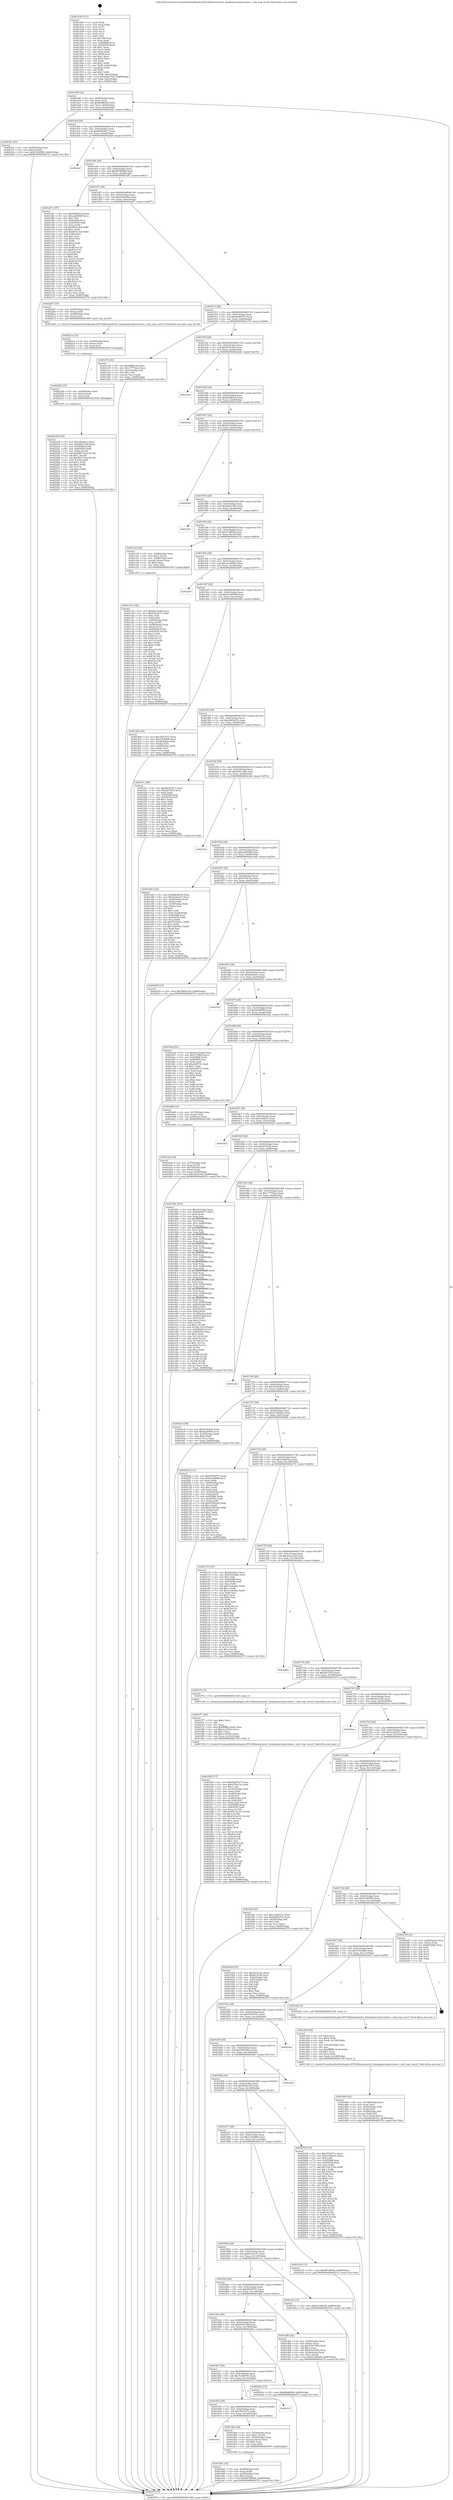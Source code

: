 digraph "0x401430" {
  label = "0x401430 (/mnt/c/Users/mathe/Desktop/tcc/POCII/binaries/extr_h2odepsmrubysrcstate.c_mrb_irep_incref_Final-ollvm.out::main(0))"
  labelloc = "t"
  node[shape=record]

  Entry [label="",width=0.3,height=0.3,shape=circle,fillcolor=black,style=filled]
  "0x40149f" [label="{
     0x40149f [32]\l
     | [instrs]\l
     &nbsp;&nbsp;0x40149f \<+6\>: mov -0x88(%rbp),%eax\l
     &nbsp;&nbsp;0x4014a5 \<+2\>: mov %eax,%ecx\l
     &nbsp;&nbsp;0x4014a7 \<+6\>: sub $0x80d8b5f6,%ecx\l
     &nbsp;&nbsp;0x4014ad \<+6\>: mov %eax,-0x9c(%rbp)\l
     &nbsp;&nbsp;0x4014b3 \<+6\>: mov %ecx,-0xa0(%rbp)\l
     &nbsp;&nbsp;0x4014b9 \<+6\>: je 00000000004023bc \<main+0xf8c\>\l
  }"]
  "0x4023bc" [label="{
     0x4023bc [25]\l
     | [instrs]\l
     &nbsp;&nbsp;0x4023bc \<+4\>: mov -0x80(%rbp),%rax\l
     &nbsp;&nbsp;0x4023c0 \<+6\>: movl $0x0,(%rax)\l
     &nbsp;&nbsp;0x4023c6 \<+10\>: movl $0x51d40f09,-0x88(%rbp)\l
     &nbsp;&nbsp;0x4023d0 \<+5\>: jmp 000000000040257b \<main+0x114b\>\l
  }"]
  "0x4014bf" [label="{
     0x4014bf [28]\l
     | [instrs]\l
     &nbsp;&nbsp;0x4014bf \<+5\>: jmp 00000000004014c4 \<main+0x94\>\l
     &nbsp;&nbsp;0x4014c4 \<+6\>: mov -0x9c(%rbp),%eax\l
     &nbsp;&nbsp;0x4014ca \<+5\>: sub $0x84d53b17,%eax\l
     &nbsp;&nbsp;0x4014cf \<+6\>: mov %eax,-0xa4(%rbp)\l
     &nbsp;&nbsp;0x4014d5 \<+6\>: je 00000000004024af \<main+0x107f\>\l
  }"]
  Exit [label="",width=0.3,height=0.3,shape=circle,fillcolor=black,style=filled,peripheries=2]
  "0x4024af" [label="{
     0x4024af\l
  }", style=dashed]
  "0x4014db" [label="{
     0x4014db [28]\l
     | [instrs]\l
     &nbsp;&nbsp;0x4014db \<+5\>: jmp 00000000004014e0 \<main+0xb0\>\l
     &nbsp;&nbsp;0x4014e0 \<+6\>: mov -0x9c(%rbp),%eax\l
     &nbsp;&nbsp;0x4014e6 \<+5\>: sub $0x887d8648,%eax\l
     &nbsp;&nbsp;0x4014eb \<+6\>: mov %eax,-0xa8(%rbp)\l
     &nbsp;&nbsp;0x4014f1 \<+6\>: je 0000000000401df1 \<main+0x9c1\>\l
  }"]
  "0x402238" [label="{
     0x402238 [100]\l
     | [instrs]\l
     &nbsp;&nbsp;0x402238 \<+5\>: mov $0xefb3dece,%ecx\l
     &nbsp;&nbsp;0x40223d \<+5\>: mov $0x694e72bf,%edx\l
     &nbsp;&nbsp;0x402242 \<+8\>: mov 0x405068,%r8d\l
     &nbsp;&nbsp;0x40224a \<+8\>: mov 0x405054,%r9d\l
     &nbsp;&nbsp;0x402252 \<+3\>: mov %r8d,%r10d\l
     &nbsp;&nbsp;0x402255 \<+7\>: add $0xf08174e0,%r10d\l
     &nbsp;&nbsp;0x40225c \<+4\>: sub $0x1,%r10d\l
     &nbsp;&nbsp;0x402260 \<+7\>: sub $0xf08174e0,%r10d\l
     &nbsp;&nbsp;0x402267 \<+4\>: imul %r10d,%r8d\l
     &nbsp;&nbsp;0x40226b \<+4\>: and $0x1,%r8d\l
     &nbsp;&nbsp;0x40226f \<+4\>: cmp $0x0,%r8d\l
     &nbsp;&nbsp;0x402273 \<+4\>: sete %r11b\l
     &nbsp;&nbsp;0x402277 \<+4\>: cmp $0xa,%r9d\l
     &nbsp;&nbsp;0x40227b \<+3\>: setl %bl\l
     &nbsp;&nbsp;0x40227e \<+3\>: mov %r11b,%r14b\l
     &nbsp;&nbsp;0x402281 \<+3\>: and %bl,%r14b\l
     &nbsp;&nbsp;0x402284 \<+3\>: xor %bl,%r11b\l
     &nbsp;&nbsp;0x402287 \<+3\>: or %r11b,%r14b\l
     &nbsp;&nbsp;0x40228a \<+4\>: test $0x1,%r14b\l
     &nbsp;&nbsp;0x40228e \<+3\>: cmovne %edx,%ecx\l
     &nbsp;&nbsp;0x402291 \<+6\>: mov %ecx,-0x88(%rbp)\l
     &nbsp;&nbsp;0x402297 \<+5\>: jmp 000000000040257b \<main+0x114b\>\l
  }"]
  "0x401df1" [label="{
     0x401df1 [147]\l
     | [instrs]\l
     &nbsp;&nbsp;0x401df1 \<+5\>: mov $0xbbb9b5c8,%eax\l
     &nbsp;&nbsp;0x401df6 \<+5\>: mov $0xea2850df,%ecx\l
     &nbsp;&nbsp;0x401dfb \<+2\>: mov $0x1,%dl\l
     &nbsp;&nbsp;0x401dfd \<+7\>: mov 0x405068,%esi\l
     &nbsp;&nbsp;0x401e04 \<+7\>: mov 0x405054,%edi\l
     &nbsp;&nbsp;0x401e0b \<+3\>: mov %esi,%r8d\l
     &nbsp;&nbsp;0x401e0e \<+7\>: sub $0x4f53c3ed,%r8d\l
     &nbsp;&nbsp;0x401e15 \<+4\>: sub $0x1,%r8d\l
     &nbsp;&nbsp;0x401e19 \<+7\>: add $0x4f53c3ed,%r8d\l
     &nbsp;&nbsp;0x401e20 \<+4\>: imul %r8d,%esi\l
     &nbsp;&nbsp;0x401e24 \<+3\>: and $0x1,%esi\l
     &nbsp;&nbsp;0x401e27 \<+3\>: cmp $0x0,%esi\l
     &nbsp;&nbsp;0x401e2a \<+4\>: sete %r9b\l
     &nbsp;&nbsp;0x401e2e \<+3\>: cmp $0xa,%edi\l
     &nbsp;&nbsp;0x401e31 \<+4\>: setl %r10b\l
     &nbsp;&nbsp;0x401e35 \<+3\>: mov %r9b,%r11b\l
     &nbsp;&nbsp;0x401e38 \<+4\>: xor $0xff,%r11b\l
     &nbsp;&nbsp;0x401e3c \<+3\>: mov %r10b,%bl\l
     &nbsp;&nbsp;0x401e3f \<+3\>: xor $0xff,%bl\l
     &nbsp;&nbsp;0x401e42 \<+3\>: xor $0x1,%dl\l
     &nbsp;&nbsp;0x401e45 \<+3\>: mov %r11b,%r14b\l
     &nbsp;&nbsp;0x401e48 \<+4\>: and $0xff,%r14b\l
     &nbsp;&nbsp;0x401e4c \<+3\>: and %dl,%r9b\l
     &nbsp;&nbsp;0x401e4f \<+3\>: mov %bl,%r15b\l
     &nbsp;&nbsp;0x401e52 \<+4\>: and $0xff,%r15b\l
     &nbsp;&nbsp;0x401e56 \<+3\>: and %dl,%r10b\l
     &nbsp;&nbsp;0x401e59 \<+3\>: or %r9b,%r14b\l
     &nbsp;&nbsp;0x401e5c \<+3\>: or %r10b,%r15b\l
     &nbsp;&nbsp;0x401e5f \<+3\>: xor %r15b,%r14b\l
     &nbsp;&nbsp;0x401e62 \<+3\>: or %bl,%r11b\l
     &nbsp;&nbsp;0x401e65 \<+4\>: xor $0xff,%r11b\l
     &nbsp;&nbsp;0x401e69 \<+3\>: or $0x1,%dl\l
     &nbsp;&nbsp;0x401e6c \<+3\>: and %dl,%r11b\l
     &nbsp;&nbsp;0x401e6f \<+3\>: or %r11b,%r14b\l
     &nbsp;&nbsp;0x401e72 \<+4\>: test $0x1,%r14b\l
     &nbsp;&nbsp;0x401e76 \<+3\>: cmovne %ecx,%eax\l
     &nbsp;&nbsp;0x401e79 \<+6\>: mov %eax,-0x88(%rbp)\l
     &nbsp;&nbsp;0x401e7f \<+5\>: jmp 000000000040257b \<main+0x114b\>\l
  }"]
  "0x4014f7" [label="{
     0x4014f7 [28]\l
     | [instrs]\l
     &nbsp;&nbsp;0x4014f7 \<+5\>: jmp 00000000004014fc \<main+0xcc\>\l
     &nbsp;&nbsp;0x4014fc \<+6\>: mov -0x9c(%rbp),%eax\l
     &nbsp;&nbsp;0x401502 \<+5\>: sub $0x93a5a4be,%eax\l
     &nbsp;&nbsp;0x401507 \<+6\>: mov %eax,-0xac(%rbp)\l
     &nbsp;&nbsp;0x40150d \<+6\>: je 0000000000402207 \<main+0xdd7\>\l
  }"]
  "0x402229" [label="{
     0x402229 [15]\l
     | [instrs]\l
     &nbsp;&nbsp;0x402229 \<+4\>: mov -0x48(%rbp),%rax\l
     &nbsp;&nbsp;0x40222d \<+3\>: mov (%rax),%rax\l
     &nbsp;&nbsp;0x402230 \<+3\>: mov %rax,%rdi\l
     &nbsp;&nbsp;0x402233 \<+5\>: call 0000000000401030 \<free@plt\>\l
     | [calls]\l
     &nbsp;&nbsp;0x401030 \{1\} (unknown)\l
  }"]
  "0x402207" [label="{
     0x402207 [19]\l
     | [instrs]\l
     &nbsp;&nbsp;0x402207 \<+4\>: mov -0x60(%rbp),%rax\l
     &nbsp;&nbsp;0x40220b \<+3\>: mov (%rax),%rdi\l
     &nbsp;&nbsp;0x40220e \<+4\>: mov -0x48(%rbp),%rax\l
     &nbsp;&nbsp;0x402212 \<+3\>: mov (%rax),%rsi\l
     &nbsp;&nbsp;0x402215 \<+5\>: call 0000000000401400 \<mrb_irep_incref\>\l
     | [calls]\l
     &nbsp;&nbsp;0x401400 \{1\} (/mnt/c/Users/mathe/Desktop/tcc/POCII/binaries/extr_h2odepsmrubysrcstate.c_mrb_irep_incref_Final-ollvm.out::mrb_irep_incref)\l
  }"]
  "0x401513" [label="{
     0x401513 [28]\l
     | [instrs]\l
     &nbsp;&nbsp;0x401513 \<+5\>: jmp 0000000000401518 \<main+0xe8\>\l
     &nbsp;&nbsp;0x401518 \<+6\>: mov -0x9c(%rbp),%eax\l
     &nbsp;&nbsp;0x40151e \<+5\>: sub $0x9ab64575,%eax\l
     &nbsp;&nbsp;0x401523 \<+6\>: mov %eax,-0xb0(%rbp)\l
     &nbsp;&nbsp;0x401529 \<+6\>: je 0000000000401a70 \<main+0x640\>\l
  }"]
  "0x40221a" [label="{
     0x40221a [15]\l
     | [instrs]\l
     &nbsp;&nbsp;0x40221a \<+4\>: mov -0x60(%rbp),%rax\l
     &nbsp;&nbsp;0x40221e \<+3\>: mov (%rax),%rax\l
     &nbsp;&nbsp;0x402221 \<+3\>: mov %rax,%rdi\l
     &nbsp;&nbsp;0x402224 \<+5\>: call 0000000000401030 \<free@plt\>\l
     | [calls]\l
     &nbsp;&nbsp;0x401030 \{1\} (unknown)\l
  }"]
  "0x401a70" [label="{
     0x401a70 [30]\l
     | [instrs]\l
     &nbsp;&nbsp;0x401a70 \<+5\>: mov $0xfd8fbc42,%eax\l
     &nbsp;&nbsp;0x401a75 \<+5\>: mov $0x17770ac2,%ecx\l
     &nbsp;&nbsp;0x401a7a \<+3\>: mov -0x31(%rbp),%dl\l
     &nbsp;&nbsp;0x401a7d \<+3\>: test $0x1,%dl\l
     &nbsp;&nbsp;0x401a80 \<+3\>: cmovne %ecx,%eax\l
     &nbsp;&nbsp;0x401a83 \<+6\>: mov %eax,-0x88(%rbp)\l
     &nbsp;&nbsp;0x401a89 \<+5\>: jmp 000000000040257b \<main+0x114b\>\l
  }"]
  "0x40152f" [label="{
     0x40152f [28]\l
     | [instrs]\l
     &nbsp;&nbsp;0x40152f \<+5\>: jmp 0000000000401534 \<main+0x104\>\l
     &nbsp;&nbsp;0x401534 \<+6\>: mov -0x9c(%rbp),%eax\l
     &nbsp;&nbsp;0x40153a \<+5\>: sub $0x9c3fc4e4,%eax\l
     &nbsp;&nbsp;0x40153f \<+6\>: mov %eax,-0xb4(%rbp)\l
     &nbsp;&nbsp;0x401545 \<+6\>: je 00000000004022ab \<main+0xe7b\>\l
  }"]
  "0x401f9f" [label="{
     0x401f9f [177]\l
     | [instrs]\l
     &nbsp;&nbsp;0x401f9f \<+5\>: mov $0x84d53b17,%ecx\l
     &nbsp;&nbsp;0x401fa4 \<+5\>: mov $0xef70b12a,%edx\l
     &nbsp;&nbsp;0x401fa9 \<+3\>: mov $0x1,%sil\l
     &nbsp;&nbsp;0x401fac \<+6\>: mov -0x14c(%rbp),%edi\l
     &nbsp;&nbsp;0x401fb2 \<+3\>: imul %eax,%edi\l
     &nbsp;&nbsp;0x401fb5 \<+4\>: mov -0x48(%rbp),%r8\l
     &nbsp;&nbsp;0x401fb9 \<+3\>: mov (%r8),%r8\l
     &nbsp;&nbsp;0x401fbc \<+4\>: mov -0x40(%rbp),%r9\l
     &nbsp;&nbsp;0x401fc0 \<+3\>: movslq (%r9),%r9\l
     &nbsp;&nbsp;0x401fc3 \<+4\>: mov %edi,(%r8,%r9,4)\l
     &nbsp;&nbsp;0x401fc7 \<+7\>: mov 0x405068,%eax\l
     &nbsp;&nbsp;0x401fce \<+7\>: mov 0x405054,%edi\l
     &nbsp;&nbsp;0x401fd5 \<+3\>: mov %eax,%r10d\l
     &nbsp;&nbsp;0x401fd8 \<+7\>: add $0x43c3a331,%r10d\l
     &nbsp;&nbsp;0x401fdf \<+4\>: sub $0x1,%r10d\l
     &nbsp;&nbsp;0x401fe3 \<+7\>: sub $0x43c3a331,%r10d\l
     &nbsp;&nbsp;0x401fea \<+4\>: imul %r10d,%eax\l
     &nbsp;&nbsp;0x401fee \<+3\>: and $0x1,%eax\l
     &nbsp;&nbsp;0x401ff1 \<+3\>: cmp $0x0,%eax\l
     &nbsp;&nbsp;0x401ff4 \<+4\>: sete %r11b\l
     &nbsp;&nbsp;0x401ff8 \<+3\>: cmp $0xa,%edi\l
     &nbsp;&nbsp;0x401ffb \<+3\>: setl %bl\l
     &nbsp;&nbsp;0x401ffe \<+3\>: mov %r11b,%r14b\l
     &nbsp;&nbsp;0x402001 \<+4\>: xor $0xff,%r14b\l
     &nbsp;&nbsp;0x402005 \<+3\>: mov %bl,%r15b\l
     &nbsp;&nbsp;0x402008 \<+4\>: xor $0xff,%r15b\l
     &nbsp;&nbsp;0x40200c \<+4\>: xor $0x1,%sil\l
     &nbsp;&nbsp;0x402010 \<+3\>: mov %r14b,%r12b\l
     &nbsp;&nbsp;0x402013 \<+4\>: and $0xff,%r12b\l
     &nbsp;&nbsp;0x402017 \<+3\>: and %sil,%r11b\l
     &nbsp;&nbsp;0x40201a \<+3\>: mov %r15b,%r13b\l
     &nbsp;&nbsp;0x40201d \<+4\>: and $0xff,%r13b\l
     &nbsp;&nbsp;0x402021 \<+3\>: and %sil,%bl\l
     &nbsp;&nbsp;0x402024 \<+3\>: or %r11b,%r12b\l
     &nbsp;&nbsp;0x402027 \<+3\>: or %bl,%r13b\l
     &nbsp;&nbsp;0x40202a \<+3\>: xor %r13b,%r12b\l
     &nbsp;&nbsp;0x40202d \<+3\>: or %r15b,%r14b\l
     &nbsp;&nbsp;0x402030 \<+4\>: xor $0xff,%r14b\l
     &nbsp;&nbsp;0x402034 \<+4\>: or $0x1,%sil\l
     &nbsp;&nbsp;0x402038 \<+3\>: and %sil,%r14b\l
     &nbsp;&nbsp;0x40203b \<+3\>: or %r14b,%r12b\l
     &nbsp;&nbsp;0x40203e \<+4\>: test $0x1,%r12b\l
     &nbsp;&nbsp;0x402042 \<+3\>: cmovne %edx,%ecx\l
     &nbsp;&nbsp;0x402045 \<+6\>: mov %ecx,-0x88(%rbp)\l
     &nbsp;&nbsp;0x40204b \<+5\>: jmp 000000000040257b \<main+0x114b\>\l
  }"]
  "0x4022ab" [label="{
     0x4022ab\l
  }", style=dashed]
  "0x40154b" [label="{
     0x40154b [28]\l
     | [instrs]\l
     &nbsp;&nbsp;0x40154b \<+5\>: jmp 0000000000401550 \<main+0x120\>\l
     &nbsp;&nbsp;0x401550 \<+6\>: mov -0x9c(%rbp),%eax\l
     &nbsp;&nbsp;0x401556 \<+5\>: sub $0xbbb9b5c8,%eax\l
     &nbsp;&nbsp;0x40155b \<+6\>: mov %eax,-0xb8(%rbp)\l
     &nbsp;&nbsp;0x401561 \<+6\>: je 000000000040248a \<main+0x105a\>\l
  }"]
  "0x401f77" [label="{
     0x401f77 [40]\l
     | [instrs]\l
     &nbsp;&nbsp;0x401f77 \<+5\>: mov $0x2,%ecx\l
     &nbsp;&nbsp;0x401f7c \<+1\>: cltd\l
     &nbsp;&nbsp;0x401f7d \<+2\>: idiv %ecx\l
     &nbsp;&nbsp;0x401f7f \<+6\>: imul $0xfffffffe,%edx,%ecx\l
     &nbsp;&nbsp;0x401f85 \<+6\>: sub $0xe1c670a3,%ecx\l
     &nbsp;&nbsp;0x401f8b \<+3\>: add $0x1,%ecx\l
     &nbsp;&nbsp;0x401f8e \<+6\>: add $0xe1c670a3,%ecx\l
     &nbsp;&nbsp;0x401f94 \<+6\>: mov %ecx,-0x14c(%rbp)\l
     &nbsp;&nbsp;0x401f9a \<+5\>: call 0000000000401160 \<next_i\>\l
     | [calls]\l
     &nbsp;&nbsp;0x401160 \{1\} (/mnt/c/Users/mathe/Desktop/tcc/POCII/binaries/extr_h2odepsmrubysrcstate.c_mrb_irep_incref_Final-ollvm.out::next_i)\l
  }"]
  "0x40248a" [label="{
     0x40248a\l
  }", style=dashed]
  "0x401567" [label="{
     0x401567 [28]\l
     | [instrs]\l
     &nbsp;&nbsp;0x401567 \<+5\>: jmp 000000000040156c \<main+0x13c\>\l
     &nbsp;&nbsp;0x40156c \<+6\>: mov -0x9c(%rbp),%eax\l
     &nbsp;&nbsp;0x401572 \<+5\>: sub $0xbbc52ebb,%eax\l
     &nbsp;&nbsp;0x401577 \<+6\>: mov %eax,-0xbc(%rbp)\l
     &nbsp;&nbsp;0x40157d \<+6\>: je 000000000040244d \<main+0x101d\>\l
  }"]
  "0x401dd1" [label="{
     0x401dd1 [32]\l
     | [instrs]\l
     &nbsp;&nbsp;0x401dd1 \<+4\>: mov -0x48(%rbp),%rdi\l
     &nbsp;&nbsp;0x401dd5 \<+3\>: mov %rax,(%rdi)\l
     &nbsp;&nbsp;0x401dd8 \<+4\>: mov -0x40(%rbp),%rax\l
     &nbsp;&nbsp;0x401ddc \<+6\>: movl $0x0,(%rax)\l
     &nbsp;&nbsp;0x401de2 \<+10\>: movl $0x887d8648,-0x88(%rbp)\l
     &nbsp;&nbsp;0x401dec \<+5\>: jmp 000000000040257b \<main+0x114b\>\l
  }"]
  "0x40244d" [label="{
     0x40244d\l
  }", style=dashed]
  "0x401583" [label="{
     0x401583 [28]\l
     | [instrs]\l
     &nbsp;&nbsp;0x401583 \<+5\>: jmp 0000000000401588 \<main+0x158\>\l
     &nbsp;&nbsp;0x401588 \<+6\>: mov -0x9c(%rbp),%eax\l
     &nbsp;&nbsp;0x40158e \<+5\>: sub $0xbdb21954,%eax\l
     &nbsp;&nbsp;0x401593 \<+6\>: mov %eax,-0xc0(%rbp)\l
     &nbsp;&nbsp;0x401599 \<+6\>: je 0000000000401b21 \<main+0x6f1\>\l
  }"]
  "0x40191f" [label="{
     0x40191f\l
  }", style=dashed]
  "0x401b21" [label="{
     0x401b21\l
  }", style=dashed]
  "0x40159f" [label="{
     0x40159f [28]\l
     | [instrs]\l
     &nbsp;&nbsp;0x40159f \<+5\>: jmp 00000000004015a4 \<main+0x174\>\l
     &nbsp;&nbsp;0x4015a4 \<+6\>: mov -0x9c(%rbp),%eax\l
     &nbsp;&nbsp;0x4015aa \<+5\>: sub $0xc7c8f02f,%eax\l
     &nbsp;&nbsp;0x4015af \<+6\>: mov %eax,-0xc4(%rbp)\l
     &nbsp;&nbsp;0x4015b5 \<+6\>: je 0000000000401c3d \<main+0x80d\>\l
  }"]
  "0x401db4" [label="{
     0x401db4 [29]\l
     | [instrs]\l
     &nbsp;&nbsp;0x401db4 \<+4\>: mov -0x50(%rbp),%rax\l
     &nbsp;&nbsp;0x401db8 \<+6\>: movl $0x1,(%rax)\l
     &nbsp;&nbsp;0x401dbe \<+4\>: mov -0x50(%rbp),%rax\l
     &nbsp;&nbsp;0x401dc2 \<+3\>: movslq (%rax),%rax\l
     &nbsp;&nbsp;0x401dc5 \<+4\>: shl $0x2,%rax\l
     &nbsp;&nbsp;0x401dc9 \<+3\>: mov %rax,%rdi\l
     &nbsp;&nbsp;0x401dcc \<+5\>: call 0000000000401050 \<malloc@plt\>\l
     | [calls]\l
     &nbsp;&nbsp;0x401050 \{1\} (unknown)\l
  }"]
  "0x401c3d" [label="{
     0x401c3d [29]\l
     | [instrs]\l
     &nbsp;&nbsp;0x401c3d \<+4\>: mov -0x68(%rbp),%rax\l
     &nbsp;&nbsp;0x401c41 \<+6\>: movl $0x1,(%rax)\l
     &nbsp;&nbsp;0x401c47 \<+4\>: mov -0x68(%rbp),%rax\l
     &nbsp;&nbsp;0x401c4b \<+3\>: movslq (%rax),%rax\l
     &nbsp;&nbsp;0x401c4e \<+4\>: shl $0x2,%rax\l
     &nbsp;&nbsp;0x401c52 \<+3\>: mov %rax,%rdi\l
     &nbsp;&nbsp;0x401c55 \<+5\>: call 0000000000401050 \<malloc@plt\>\l
     | [calls]\l
     &nbsp;&nbsp;0x401050 \{1\} (unknown)\l
  }"]
  "0x4015bb" [label="{
     0x4015bb [28]\l
     | [instrs]\l
     &nbsp;&nbsp;0x4015bb \<+5\>: jmp 00000000004015c0 \<main+0x190\>\l
     &nbsp;&nbsp;0x4015c0 \<+6\>: mov -0x9c(%rbp),%eax\l
     &nbsp;&nbsp;0x4015c6 \<+5\>: sub $0xcae39923,%eax\l
     &nbsp;&nbsp;0x4015cb \<+6\>: mov %eax,-0xc8(%rbp)\l
     &nbsp;&nbsp;0x4015d1 \<+6\>: je 0000000000401b87 \<main+0x757\>\l
  }"]
  "0x401903" [label="{
     0x401903 [28]\l
     | [instrs]\l
     &nbsp;&nbsp;0x401903 \<+5\>: jmp 0000000000401908 \<main+0x4d8\>\l
     &nbsp;&nbsp;0x401908 \<+6\>: mov -0x9c(%rbp),%eax\l
     &nbsp;&nbsp;0x40190e \<+5\>: sub $0x7fb15a73,%eax\l
     &nbsp;&nbsp;0x401913 \<+6\>: mov %eax,-0x140(%rbp)\l
     &nbsp;&nbsp;0x401919 \<+6\>: je 0000000000401db4 \<main+0x984\>\l
  }"]
  "0x401b87" [label="{
     0x401b87\l
  }", style=dashed]
  "0x4015d7" [label="{
     0x4015d7 [28]\l
     | [instrs]\l
     &nbsp;&nbsp;0x4015d7 \<+5\>: jmp 00000000004015dc \<main+0x1ac\>\l
     &nbsp;&nbsp;0x4015dc \<+6\>: mov -0x9c(%rbp),%eax\l
     &nbsp;&nbsp;0x4015e2 \<+5\>: sub $0xd1ed9e68,%eax\l
     &nbsp;&nbsp;0x4015e7 \<+6\>: mov %eax,-0xcc(%rbp)\l
     &nbsp;&nbsp;0x4015ed \<+6\>: je 0000000000401d0b \<main+0x8db\>\l
  }"]
  "0x402315" [label="{
     0x402315\l
  }", style=dashed]
  "0x401d0b" [label="{
     0x401d0b [36]\l
     | [instrs]\l
     &nbsp;&nbsp;0x401d0b \<+5\>: mov $0x7fb15a73,%eax\l
     &nbsp;&nbsp;0x401d10 \<+5\>: mov $0x5354dbfb,%ecx\l
     &nbsp;&nbsp;0x401d15 \<+4\>: mov -0x58(%rbp),%rdx\l
     &nbsp;&nbsp;0x401d19 \<+2\>: mov (%rdx),%esi\l
     &nbsp;&nbsp;0x401d1b \<+4\>: mov -0x68(%rbp),%rdx\l
     &nbsp;&nbsp;0x401d1f \<+2\>: cmp (%rdx),%esi\l
     &nbsp;&nbsp;0x401d21 \<+3\>: cmovl %ecx,%eax\l
     &nbsp;&nbsp;0x401d24 \<+6\>: mov %eax,-0x88(%rbp)\l
     &nbsp;&nbsp;0x401d2a \<+5\>: jmp 000000000040257b \<main+0x114b\>\l
  }"]
  "0x4015f3" [label="{
     0x4015f3 [28]\l
     | [instrs]\l
     &nbsp;&nbsp;0x4015f3 \<+5\>: jmp 00000000004015f8 \<main+0x1c8\>\l
     &nbsp;&nbsp;0x4015f8 \<+6\>: mov -0x9c(%rbp),%eax\l
     &nbsp;&nbsp;0x4015fe \<+5\>: sub $0xd265b47e,%eax\l
     &nbsp;&nbsp;0x401603 \<+6\>: mov %eax,-0xd0(%rbp)\l
     &nbsp;&nbsp;0x401609 \<+6\>: je 0000000000401f1c \<main+0xaec\>\l
  }"]
  "0x4018e7" [label="{
     0x4018e7 [28]\l
     | [instrs]\l
     &nbsp;&nbsp;0x4018e7 \<+5\>: jmp 00000000004018ec \<main+0x4bc\>\l
     &nbsp;&nbsp;0x4018ec \<+6\>: mov -0x9c(%rbp),%eax\l
     &nbsp;&nbsp;0x4018f2 \<+5\>: sub $0x7c29b701,%eax\l
     &nbsp;&nbsp;0x4018f7 \<+6\>: mov %eax,-0x13c(%rbp)\l
     &nbsp;&nbsp;0x4018fd \<+6\>: je 0000000000402315 \<main+0xee5\>\l
  }"]
  "0x401f1c" [label="{
     0x401f1c [86]\l
     | [instrs]\l
     &nbsp;&nbsp;0x401f1c \<+5\>: mov $0x84d53b17,%eax\l
     &nbsp;&nbsp;0x401f21 \<+5\>: mov $0x2fa72fcd,%ecx\l
     &nbsp;&nbsp;0x401f26 \<+2\>: xor %edx,%edx\l
     &nbsp;&nbsp;0x401f28 \<+7\>: mov 0x405068,%esi\l
     &nbsp;&nbsp;0x401f2f \<+7\>: mov 0x405054,%edi\l
     &nbsp;&nbsp;0x401f36 \<+3\>: sub $0x1,%edx\l
     &nbsp;&nbsp;0x401f39 \<+3\>: mov %esi,%r8d\l
     &nbsp;&nbsp;0x401f3c \<+3\>: add %edx,%r8d\l
     &nbsp;&nbsp;0x401f3f \<+4\>: imul %r8d,%esi\l
     &nbsp;&nbsp;0x401f43 \<+3\>: and $0x1,%esi\l
     &nbsp;&nbsp;0x401f46 \<+3\>: cmp $0x0,%esi\l
     &nbsp;&nbsp;0x401f49 \<+4\>: sete %r9b\l
     &nbsp;&nbsp;0x401f4d \<+3\>: cmp $0xa,%edi\l
     &nbsp;&nbsp;0x401f50 \<+4\>: setl %r10b\l
     &nbsp;&nbsp;0x401f54 \<+3\>: mov %r9b,%r11b\l
     &nbsp;&nbsp;0x401f57 \<+3\>: and %r10b,%r11b\l
     &nbsp;&nbsp;0x401f5a \<+3\>: xor %r10b,%r9b\l
     &nbsp;&nbsp;0x401f5d \<+3\>: or %r9b,%r11b\l
     &nbsp;&nbsp;0x401f60 \<+4\>: test $0x1,%r11b\l
     &nbsp;&nbsp;0x401f64 \<+3\>: cmovne %ecx,%eax\l
     &nbsp;&nbsp;0x401f67 \<+6\>: mov %eax,-0x88(%rbp)\l
     &nbsp;&nbsp;0x401f6d \<+5\>: jmp 000000000040257b \<main+0x114b\>\l
  }"]
  "0x40160f" [label="{
     0x40160f [28]\l
     | [instrs]\l
     &nbsp;&nbsp;0x40160f \<+5\>: jmp 0000000000401614 \<main+0x1e4\>\l
     &nbsp;&nbsp;0x401614 \<+6\>: mov -0x9c(%rbp),%eax\l
     &nbsp;&nbsp;0x40161a \<+5\>: sub $0xd497ce86,%eax\l
     &nbsp;&nbsp;0x40161f \<+6\>: mov %eax,-0xd4(%rbp)\l
     &nbsp;&nbsp;0x401625 \<+6\>: je 00000000004023ad \<main+0xf7d\>\l
  }"]
  "0x40229c" [label="{
     0x40229c [15]\l
     | [instrs]\l
     &nbsp;&nbsp;0x40229c \<+10\>: movl $0x80d8b5f6,-0x88(%rbp)\l
     &nbsp;&nbsp;0x4022a6 \<+5\>: jmp 000000000040257b \<main+0x114b\>\l
  }"]
  "0x4023ad" [label="{
     0x4023ad\l
  }", style=dashed]
  "0x40162b" [label="{
     0x40162b [28]\l
     | [instrs]\l
     &nbsp;&nbsp;0x40162b \<+5\>: jmp 0000000000401630 \<main+0x200\>\l
     &nbsp;&nbsp;0x401630 \<+6\>: mov -0x9c(%rbp),%eax\l
     &nbsp;&nbsp;0x401636 \<+5\>: sub $0xea2850df,%eax\l
     &nbsp;&nbsp;0x40163b \<+6\>: mov %eax,-0xd8(%rbp)\l
     &nbsp;&nbsp;0x401641 \<+6\>: je 0000000000401e84 \<main+0xa54\>\l
  }"]
  "0x4018cb" [label="{
     0x4018cb [28]\l
     | [instrs]\l
     &nbsp;&nbsp;0x4018cb \<+5\>: jmp 00000000004018d0 \<main+0x4a0\>\l
     &nbsp;&nbsp;0x4018d0 \<+6\>: mov -0x9c(%rbp),%eax\l
     &nbsp;&nbsp;0x4018d6 \<+5\>: sub $0x694e72bf,%eax\l
     &nbsp;&nbsp;0x4018db \<+6\>: mov %eax,-0x138(%rbp)\l
     &nbsp;&nbsp;0x4018e1 \<+6\>: je 000000000040229c \<main+0xe6c\>\l
  }"]
  "0x401e84" [label="{
     0x401e84 [122]\l
     | [instrs]\l
     &nbsp;&nbsp;0x401e84 \<+5\>: mov $0xbbb9b5c8,%eax\l
     &nbsp;&nbsp;0x401e89 \<+5\>: mov $0x4a3ab3e7,%ecx\l
     &nbsp;&nbsp;0x401e8e \<+4\>: mov -0x40(%rbp),%rdx\l
     &nbsp;&nbsp;0x401e92 \<+2\>: mov (%rdx),%esi\l
     &nbsp;&nbsp;0x401e94 \<+4\>: mov -0x50(%rbp),%rdx\l
     &nbsp;&nbsp;0x401e98 \<+2\>: cmp (%rdx),%esi\l
     &nbsp;&nbsp;0x401e9a \<+4\>: setl %dil\l
     &nbsp;&nbsp;0x401e9e \<+4\>: and $0x1,%dil\l
     &nbsp;&nbsp;0x401ea2 \<+4\>: mov %dil,-0x29(%rbp)\l
     &nbsp;&nbsp;0x401ea6 \<+7\>: mov 0x405068,%esi\l
     &nbsp;&nbsp;0x401ead \<+8\>: mov 0x405054,%r8d\l
     &nbsp;&nbsp;0x401eb5 \<+3\>: mov %esi,%r9d\l
     &nbsp;&nbsp;0x401eb8 \<+7\>: add $0x72305d11,%r9d\l
     &nbsp;&nbsp;0x401ebf \<+4\>: sub $0x1,%r9d\l
     &nbsp;&nbsp;0x401ec3 \<+7\>: sub $0x72305d11,%r9d\l
     &nbsp;&nbsp;0x401eca \<+4\>: imul %r9d,%esi\l
     &nbsp;&nbsp;0x401ece \<+3\>: and $0x1,%esi\l
     &nbsp;&nbsp;0x401ed1 \<+3\>: cmp $0x0,%esi\l
     &nbsp;&nbsp;0x401ed4 \<+4\>: sete %dil\l
     &nbsp;&nbsp;0x401ed8 \<+4\>: cmp $0xa,%r8d\l
     &nbsp;&nbsp;0x401edc \<+4\>: setl %r10b\l
     &nbsp;&nbsp;0x401ee0 \<+3\>: mov %dil,%r11b\l
     &nbsp;&nbsp;0x401ee3 \<+3\>: and %r10b,%r11b\l
     &nbsp;&nbsp;0x401ee6 \<+3\>: xor %r10b,%dil\l
     &nbsp;&nbsp;0x401ee9 \<+3\>: or %dil,%r11b\l
     &nbsp;&nbsp;0x401eec \<+4\>: test $0x1,%r11b\l
     &nbsp;&nbsp;0x401ef0 \<+3\>: cmovne %ecx,%eax\l
     &nbsp;&nbsp;0x401ef3 \<+6\>: mov %eax,-0x88(%rbp)\l
     &nbsp;&nbsp;0x401ef9 \<+5\>: jmp 000000000040257b \<main+0x114b\>\l
  }"]
  "0x401647" [label="{
     0x401647 [28]\l
     | [instrs]\l
     &nbsp;&nbsp;0x401647 \<+5\>: jmp 000000000040164c \<main+0x21c\>\l
     &nbsp;&nbsp;0x40164c \<+6\>: mov -0x9c(%rbp),%eax\l
     &nbsp;&nbsp;0x401652 \<+5\>: sub $0xef70b12a,%eax\l
     &nbsp;&nbsp;0x401657 \<+6\>: mov %eax,-0xdc(%rbp)\l
     &nbsp;&nbsp;0x40165d \<+6\>: je 0000000000402050 \<main+0xc20\>\l
  }"]
  "0x401d8a" [label="{
     0x401d8a [42]\l
     | [instrs]\l
     &nbsp;&nbsp;0x401d8a \<+4\>: mov -0x58(%rbp),%rax\l
     &nbsp;&nbsp;0x401d8e \<+2\>: mov (%rax),%ecx\l
     &nbsp;&nbsp;0x401d90 \<+6\>: sub $0x97e47d5b,%ecx\l
     &nbsp;&nbsp;0x401d96 \<+3\>: add $0x1,%ecx\l
     &nbsp;&nbsp;0x401d99 \<+6\>: add $0x97e47d5b,%ecx\l
     &nbsp;&nbsp;0x401d9f \<+4\>: mov -0x58(%rbp),%rax\l
     &nbsp;&nbsp;0x401da3 \<+2\>: mov %ecx,(%rax)\l
     &nbsp;&nbsp;0x401da5 \<+10\>: movl $0xd1ed9e68,-0x88(%rbp)\l
     &nbsp;&nbsp;0x401daf \<+5\>: jmp 000000000040257b \<main+0x114b\>\l
  }"]
  "0x402050" [label="{
     0x402050 [15]\l
     | [instrs]\l
     &nbsp;&nbsp;0x402050 \<+10\>: movl $0x5689c3c8,-0x88(%rbp)\l
     &nbsp;&nbsp;0x40205a \<+5\>: jmp 000000000040257b \<main+0x114b\>\l
  }"]
  "0x401663" [label="{
     0x401663 [28]\l
     | [instrs]\l
     &nbsp;&nbsp;0x401663 \<+5\>: jmp 0000000000401668 \<main+0x238\>\l
     &nbsp;&nbsp;0x401668 \<+6\>: mov -0x9c(%rbp),%eax\l
     &nbsp;&nbsp;0x40166e \<+5\>: sub $0xefb3dece,%eax\l
     &nbsp;&nbsp;0x401673 \<+6\>: mov %eax,-0xe0(%rbp)\l
     &nbsp;&nbsp;0x401679 \<+6\>: je 000000000040252c \<main+0x10fc\>\l
  }"]
  "0x401d60" [label="{
     0x401d60 [42]\l
     | [instrs]\l
     &nbsp;&nbsp;0x401d60 \<+6\>: mov -0x148(%rbp),%ecx\l
     &nbsp;&nbsp;0x401d66 \<+3\>: imul %eax,%ecx\l
     &nbsp;&nbsp;0x401d69 \<+4\>: mov -0x60(%rbp),%rdi\l
     &nbsp;&nbsp;0x401d6d \<+3\>: mov (%rdi),%rdi\l
     &nbsp;&nbsp;0x401d70 \<+4\>: mov -0x58(%rbp),%r8\l
     &nbsp;&nbsp;0x401d74 \<+3\>: movslq (%r8),%r8\l
     &nbsp;&nbsp;0x401d77 \<+4\>: mov %ecx,(%rdi,%r8,4)\l
     &nbsp;&nbsp;0x401d7b \<+10\>: movl $0x68e59741,-0x88(%rbp)\l
     &nbsp;&nbsp;0x401d85 \<+5\>: jmp 000000000040257b \<main+0x114b\>\l
  }"]
  "0x40252c" [label="{
     0x40252c\l
  }", style=dashed]
  "0x40167f" [label="{
     0x40167f [28]\l
     | [instrs]\l
     &nbsp;&nbsp;0x40167f \<+5\>: jmp 0000000000401684 \<main+0x254\>\l
     &nbsp;&nbsp;0x401684 \<+6\>: mov -0x9c(%rbp),%eax\l
     &nbsp;&nbsp;0x40168a \<+5\>: sub $0xfa24f950,%eax\l
     &nbsp;&nbsp;0x40168f \<+6\>: mov %eax,-0xe4(%rbp)\l
     &nbsp;&nbsp;0x401695 \<+6\>: je 0000000000401be2 \<main+0x7b2\>\l
  }"]
  "0x401d34" [label="{
     0x401d34 [44]\l
     | [instrs]\l
     &nbsp;&nbsp;0x401d34 \<+2\>: xor %ecx,%ecx\l
     &nbsp;&nbsp;0x401d36 \<+5\>: mov $0x2,%edx\l
     &nbsp;&nbsp;0x401d3b \<+6\>: mov %edx,-0x144(%rbp)\l
     &nbsp;&nbsp;0x401d41 \<+1\>: cltd\l
     &nbsp;&nbsp;0x401d42 \<+6\>: mov -0x144(%rbp),%esi\l
     &nbsp;&nbsp;0x401d48 \<+2\>: idiv %esi\l
     &nbsp;&nbsp;0x401d4a \<+6\>: imul $0xfffffffe,%edx,%edx\l
     &nbsp;&nbsp;0x401d50 \<+3\>: sub $0x1,%ecx\l
     &nbsp;&nbsp;0x401d53 \<+2\>: sub %ecx,%edx\l
     &nbsp;&nbsp;0x401d55 \<+6\>: mov %edx,-0x148(%rbp)\l
     &nbsp;&nbsp;0x401d5b \<+5\>: call 0000000000401160 \<next_i\>\l
     | [calls]\l
     &nbsp;&nbsp;0x401160 \{1\} (/mnt/c/Users/mathe/Desktop/tcc/POCII/binaries/extr_h2odepsmrubysrcstate.c_mrb_irep_incref_Final-ollvm.out::next_i)\l
  }"]
  "0x401be2" [label="{
     0x401be2 [91]\l
     | [instrs]\l
     &nbsp;&nbsp;0x401be2 \<+5\>: mov $0xbbc52ebb,%eax\l
     &nbsp;&nbsp;0x401be7 \<+5\>: mov $0xc7c8f02f,%ecx\l
     &nbsp;&nbsp;0x401bec \<+7\>: mov 0x405068,%edx\l
     &nbsp;&nbsp;0x401bf3 \<+7\>: mov 0x405054,%esi\l
     &nbsp;&nbsp;0x401bfa \<+2\>: mov %edx,%edi\l
     &nbsp;&nbsp;0x401bfc \<+6\>: add $0xe649733,%edi\l
     &nbsp;&nbsp;0x401c02 \<+3\>: sub $0x1,%edi\l
     &nbsp;&nbsp;0x401c05 \<+6\>: sub $0xe649733,%edi\l
     &nbsp;&nbsp;0x401c0b \<+3\>: imul %edi,%edx\l
     &nbsp;&nbsp;0x401c0e \<+3\>: and $0x1,%edx\l
     &nbsp;&nbsp;0x401c11 \<+3\>: cmp $0x0,%edx\l
     &nbsp;&nbsp;0x401c14 \<+4\>: sete %r8b\l
     &nbsp;&nbsp;0x401c18 \<+3\>: cmp $0xa,%esi\l
     &nbsp;&nbsp;0x401c1b \<+4\>: setl %r9b\l
     &nbsp;&nbsp;0x401c1f \<+3\>: mov %r8b,%r10b\l
     &nbsp;&nbsp;0x401c22 \<+3\>: and %r9b,%r10b\l
     &nbsp;&nbsp;0x401c25 \<+3\>: xor %r9b,%r8b\l
     &nbsp;&nbsp;0x401c28 \<+3\>: or %r8b,%r10b\l
     &nbsp;&nbsp;0x401c2b \<+4\>: test $0x1,%r10b\l
     &nbsp;&nbsp;0x401c2f \<+3\>: cmovne %ecx,%eax\l
     &nbsp;&nbsp;0x401c32 \<+6\>: mov %eax,-0x88(%rbp)\l
     &nbsp;&nbsp;0x401c38 \<+5\>: jmp 000000000040257b \<main+0x114b\>\l
  }"]
  "0x40169b" [label="{
     0x40169b [28]\l
     | [instrs]\l
     &nbsp;&nbsp;0x40169b \<+5\>: jmp 00000000004016a0 \<main+0x270\>\l
     &nbsp;&nbsp;0x4016a0 \<+6\>: mov -0x9c(%rbp),%eax\l
     &nbsp;&nbsp;0x4016a6 \<+5\>: sub $0xfd8fbc42,%eax\l
     &nbsp;&nbsp;0x4016ab \<+6\>: mov %eax,-0xe8(%rbp)\l
     &nbsp;&nbsp;0x4016b1 \<+6\>: je 0000000000401b96 \<main+0x766\>\l
  }"]
  "0x4018af" [label="{
     0x4018af [28]\l
     | [instrs]\l
     &nbsp;&nbsp;0x4018af \<+5\>: jmp 00000000004018b4 \<main+0x484\>\l
     &nbsp;&nbsp;0x4018b4 \<+6\>: mov -0x9c(%rbp),%eax\l
     &nbsp;&nbsp;0x4018ba \<+5\>: sub $0x68e59741,%eax\l
     &nbsp;&nbsp;0x4018bf \<+6\>: mov %eax,-0x134(%rbp)\l
     &nbsp;&nbsp;0x4018c5 \<+6\>: je 0000000000401d8a \<main+0x95a\>\l
  }"]
  "0x401b96" [label="{
     0x401b96 [16]\l
     | [instrs]\l
     &nbsp;&nbsp;0x401b96 \<+4\>: mov -0x78(%rbp),%rax\l
     &nbsp;&nbsp;0x401b9a \<+3\>: mov (%rax),%rax\l
     &nbsp;&nbsp;0x401b9d \<+4\>: mov 0x8(%rax),%rdi\l
     &nbsp;&nbsp;0x401ba1 \<+5\>: call 0000000000401060 \<atoi@plt\>\l
     | [calls]\l
     &nbsp;&nbsp;0x401060 \{1\} (unknown)\l
  }"]
  "0x4016b7" [label="{
     0x4016b7 [28]\l
     | [instrs]\l
     &nbsp;&nbsp;0x4016b7 \<+5\>: jmp 00000000004016bc \<main+0x28c\>\l
     &nbsp;&nbsp;0x4016bc \<+6\>: mov -0x9c(%rbp),%eax\l
     &nbsp;&nbsp;0x4016c2 \<+5\>: sub $0x2c4bbd1,%eax\l
     &nbsp;&nbsp;0x4016c7 \<+6\>: mov %eax,-0xec(%rbp)\l
     &nbsp;&nbsp;0x4016cd \<+6\>: je 000000000040242f \<main+0xfff\>\l
  }"]
  "0x401cfc" [label="{
     0x401cfc [15]\l
     | [instrs]\l
     &nbsp;&nbsp;0x401cfc \<+10\>: movl $0xd1ed9e68,-0x88(%rbp)\l
     &nbsp;&nbsp;0x401d06 \<+5\>: jmp 000000000040257b \<main+0x114b\>\l
  }"]
  "0x40242f" [label="{
     0x40242f\l
  }", style=dashed]
  "0x4016d3" [label="{
     0x4016d3 [28]\l
     | [instrs]\l
     &nbsp;&nbsp;0x4016d3 \<+5\>: jmp 00000000004016d8 \<main+0x2a8\>\l
     &nbsp;&nbsp;0x4016d8 \<+6\>: mov -0x9c(%rbp),%eax\l
     &nbsp;&nbsp;0x4016de \<+5\>: sub $0xab7dc3b,%eax\l
     &nbsp;&nbsp;0x4016e3 \<+6\>: mov %eax,-0xf0(%rbp)\l
     &nbsp;&nbsp;0x4016e9 \<+6\>: je 000000000040195e \<main+0x52e\>\l
  }"]
  "0x401893" [label="{
     0x401893 [28]\l
     | [instrs]\l
     &nbsp;&nbsp;0x401893 \<+5\>: jmp 0000000000401898 \<main+0x468\>\l
     &nbsp;&nbsp;0x401898 \<+6\>: mov -0x9c(%rbp),%eax\l
     &nbsp;&nbsp;0x40189e \<+5\>: sub $0x616c0c71,%eax\l
     &nbsp;&nbsp;0x4018a3 \<+6\>: mov %eax,-0x130(%rbp)\l
     &nbsp;&nbsp;0x4018a9 \<+6\>: je 0000000000401cfc \<main+0x8cc\>\l
  }"]
  "0x40195e" [label="{
     0x40195e [274]\l
     | [instrs]\l
     &nbsp;&nbsp;0x40195e \<+5\>: mov $0x441fc2dc,%eax\l
     &nbsp;&nbsp;0x401963 \<+5\>: mov $0x9ab64575,%ecx\l
     &nbsp;&nbsp;0x401968 \<+2\>: xor %edx,%edx\l
     &nbsp;&nbsp;0x40196a \<+3\>: mov %rsp,%rsi\l
     &nbsp;&nbsp;0x40196d \<+4\>: add $0xfffffffffffffff0,%rsi\l
     &nbsp;&nbsp;0x401971 \<+3\>: mov %rsi,%rsp\l
     &nbsp;&nbsp;0x401974 \<+4\>: mov %rsi,-0x80(%rbp)\l
     &nbsp;&nbsp;0x401978 \<+3\>: mov %rsp,%rsi\l
     &nbsp;&nbsp;0x40197b \<+4\>: add $0xfffffffffffffff0,%rsi\l
     &nbsp;&nbsp;0x40197f \<+3\>: mov %rsi,%rsp\l
     &nbsp;&nbsp;0x401982 \<+3\>: mov %rsp,%rdi\l
     &nbsp;&nbsp;0x401985 \<+4\>: add $0xfffffffffffffff0,%rdi\l
     &nbsp;&nbsp;0x401989 \<+3\>: mov %rdi,%rsp\l
     &nbsp;&nbsp;0x40198c \<+4\>: mov %rdi,-0x78(%rbp)\l
     &nbsp;&nbsp;0x401990 \<+3\>: mov %rsp,%rdi\l
     &nbsp;&nbsp;0x401993 \<+4\>: add $0xfffffffffffffff0,%rdi\l
     &nbsp;&nbsp;0x401997 \<+3\>: mov %rdi,%rsp\l
     &nbsp;&nbsp;0x40199a \<+4\>: mov %rdi,-0x70(%rbp)\l
     &nbsp;&nbsp;0x40199e \<+3\>: mov %rsp,%rdi\l
     &nbsp;&nbsp;0x4019a1 \<+4\>: add $0xfffffffffffffff0,%rdi\l
     &nbsp;&nbsp;0x4019a5 \<+3\>: mov %rdi,%rsp\l
     &nbsp;&nbsp;0x4019a8 \<+4\>: mov %rdi,-0x68(%rbp)\l
     &nbsp;&nbsp;0x4019ac \<+3\>: mov %rsp,%rdi\l
     &nbsp;&nbsp;0x4019af \<+4\>: add $0xfffffffffffffff0,%rdi\l
     &nbsp;&nbsp;0x4019b3 \<+3\>: mov %rdi,%rsp\l
     &nbsp;&nbsp;0x4019b6 \<+4\>: mov %rdi,-0x60(%rbp)\l
     &nbsp;&nbsp;0x4019ba \<+3\>: mov %rsp,%rdi\l
     &nbsp;&nbsp;0x4019bd \<+4\>: add $0xfffffffffffffff0,%rdi\l
     &nbsp;&nbsp;0x4019c1 \<+3\>: mov %rdi,%rsp\l
     &nbsp;&nbsp;0x4019c4 \<+4\>: mov %rdi,-0x58(%rbp)\l
     &nbsp;&nbsp;0x4019c8 \<+3\>: mov %rsp,%rdi\l
     &nbsp;&nbsp;0x4019cb \<+4\>: add $0xfffffffffffffff0,%rdi\l
     &nbsp;&nbsp;0x4019cf \<+3\>: mov %rdi,%rsp\l
     &nbsp;&nbsp;0x4019d2 \<+4\>: mov %rdi,-0x50(%rbp)\l
     &nbsp;&nbsp;0x4019d6 \<+3\>: mov %rsp,%rdi\l
     &nbsp;&nbsp;0x4019d9 \<+4\>: add $0xfffffffffffffff0,%rdi\l
     &nbsp;&nbsp;0x4019dd \<+3\>: mov %rdi,%rsp\l
     &nbsp;&nbsp;0x4019e0 \<+4\>: mov %rdi,-0x48(%rbp)\l
     &nbsp;&nbsp;0x4019e4 \<+3\>: mov %rsp,%rdi\l
     &nbsp;&nbsp;0x4019e7 \<+4\>: add $0xfffffffffffffff0,%rdi\l
     &nbsp;&nbsp;0x4019eb \<+3\>: mov %rdi,%rsp\l
     &nbsp;&nbsp;0x4019ee \<+4\>: mov %rdi,-0x40(%rbp)\l
     &nbsp;&nbsp;0x4019f2 \<+4\>: mov -0x80(%rbp),%rdi\l
     &nbsp;&nbsp;0x4019f6 \<+6\>: movl $0x0,(%rdi)\l
     &nbsp;&nbsp;0x4019fc \<+7\>: mov -0x8c(%rbp),%r8d\l
     &nbsp;&nbsp;0x401a03 \<+3\>: mov %r8d,(%rsi)\l
     &nbsp;&nbsp;0x401a06 \<+4\>: mov -0x78(%rbp),%rdi\l
     &nbsp;&nbsp;0x401a0a \<+7\>: mov -0x98(%rbp),%r9\l
     &nbsp;&nbsp;0x401a11 \<+3\>: mov %r9,(%rdi)\l
     &nbsp;&nbsp;0x401a14 \<+3\>: cmpl $0x2,(%rsi)\l
     &nbsp;&nbsp;0x401a17 \<+4\>: setne %r10b\l
     &nbsp;&nbsp;0x401a1b \<+4\>: and $0x1,%r10b\l
     &nbsp;&nbsp;0x401a1f \<+4\>: mov %r10b,-0x31(%rbp)\l
     &nbsp;&nbsp;0x401a23 \<+8\>: mov 0x405068,%r11d\l
     &nbsp;&nbsp;0x401a2b \<+7\>: mov 0x405054,%ebx\l
     &nbsp;&nbsp;0x401a32 \<+3\>: sub $0x1,%edx\l
     &nbsp;&nbsp;0x401a35 \<+3\>: mov %r11d,%r14d\l
     &nbsp;&nbsp;0x401a38 \<+3\>: add %edx,%r14d\l
     &nbsp;&nbsp;0x401a3b \<+4\>: imul %r14d,%r11d\l
     &nbsp;&nbsp;0x401a3f \<+4\>: and $0x1,%r11d\l
     &nbsp;&nbsp;0x401a43 \<+4\>: cmp $0x0,%r11d\l
     &nbsp;&nbsp;0x401a47 \<+4\>: sete %r10b\l
     &nbsp;&nbsp;0x401a4b \<+3\>: cmp $0xa,%ebx\l
     &nbsp;&nbsp;0x401a4e \<+4\>: setl %r15b\l
     &nbsp;&nbsp;0x401a52 \<+3\>: mov %r10b,%r12b\l
     &nbsp;&nbsp;0x401a55 \<+3\>: and %r15b,%r12b\l
     &nbsp;&nbsp;0x401a58 \<+3\>: xor %r15b,%r10b\l
     &nbsp;&nbsp;0x401a5b \<+3\>: or %r10b,%r12b\l
     &nbsp;&nbsp;0x401a5e \<+4\>: test $0x1,%r12b\l
     &nbsp;&nbsp;0x401a62 \<+3\>: cmovne %ecx,%eax\l
     &nbsp;&nbsp;0x401a65 \<+6\>: mov %eax,-0x88(%rbp)\l
     &nbsp;&nbsp;0x401a6b \<+5\>: jmp 000000000040257b \<main+0x114b\>\l
  }"]
  "0x4016ef" [label="{
     0x4016ef [28]\l
     | [instrs]\l
     &nbsp;&nbsp;0x4016ef \<+5\>: jmp 00000000004016f4 \<main+0x2c4\>\l
     &nbsp;&nbsp;0x4016f4 \<+6\>: mov -0x9c(%rbp),%eax\l
     &nbsp;&nbsp;0x4016fa \<+5\>: sub $0x17770ac2,%eax\l
     &nbsp;&nbsp;0x4016ff \<+6\>: mov %eax,-0xf4(%rbp)\l
     &nbsp;&nbsp;0x401705 \<+6\>: je 0000000000401a8e \<main+0x65e\>\l
  }"]
  "0x402165" [label="{
     0x402165 [15]\l
     | [instrs]\l
     &nbsp;&nbsp;0x402165 \<+10\>: movl $0x887d8648,-0x88(%rbp)\l
     &nbsp;&nbsp;0x40216f \<+5\>: jmp 000000000040257b \<main+0x114b\>\l
  }"]
  "0x401a8e" [label="{
     0x401a8e\l
  }", style=dashed]
  "0x40170b" [label="{
     0x40170b [28]\l
     | [instrs]\l
     &nbsp;&nbsp;0x40170b \<+5\>: jmp 0000000000401710 \<main+0x2e0\>\l
     &nbsp;&nbsp;0x401710 \<+6\>: mov -0x9c(%rbp),%eax\l
     &nbsp;&nbsp;0x401716 \<+5\>: sub $0x1b25c444,%eax\l
     &nbsp;&nbsp;0x40171b \<+6\>: mov %eax,-0xf8(%rbp)\l
     &nbsp;&nbsp;0x401721 \<+6\>: je 0000000000401bc4 \<main+0x794\>\l
  }"]
  "0x401877" [label="{
     0x401877 [28]\l
     | [instrs]\l
     &nbsp;&nbsp;0x401877 \<+5\>: jmp 000000000040187c \<main+0x44c\>\l
     &nbsp;&nbsp;0x40187c \<+6\>: mov -0x9c(%rbp),%eax\l
     &nbsp;&nbsp;0x401882 \<+5\>: sub $0x5c26df98,%eax\l
     &nbsp;&nbsp;0x401887 \<+6\>: mov %eax,-0x12c(%rbp)\l
     &nbsp;&nbsp;0x40188d \<+6\>: je 0000000000402165 \<main+0xd35\>\l
  }"]
  "0x401bc4" [label="{
     0x401bc4 [30]\l
     | [instrs]\l
     &nbsp;&nbsp;0x401bc4 \<+5\>: mov $0x9c3fc4e4,%eax\l
     &nbsp;&nbsp;0x401bc9 \<+5\>: mov $0xfa24f950,%ecx\l
     &nbsp;&nbsp;0x401bce \<+3\>: mov -0x30(%rbp),%edx\l
     &nbsp;&nbsp;0x401bd1 \<+3\>: cmp $0x0,%edx\l
     &nbsp;&nbsp;0x401bd4 \<+3\>: cmove %ecx,%eax\l
     &nbsp;&nbsp;0x401bd7 \<+6\>: mov %eax,-0x88(%rbp)\l
     &nbsp;&nbsp;0x401bdd \<+5\>: jmp 000000000040257b \<main+0x114b\>\l
  }"]
  "0x401727" [label="{
     0x401727 [28]\l
     | [instrs]\l
     &nbsp;&nbsp;0x401727 \<+5\>: jmp 000000000040172c \<main+0x2fc\>\l
     &nbsp;&nbsp;0x40172c \<+6\>: mov -0x9c(%rbp),%eax\l
     &nbsp;&nbsp;0x401732 \<+5\>: sub $0x2182624c,%eax\l
     &nbsp;&nbsp;0x401737 \<+6\>: mov %eax,-0xfc(%rbp)\l
     &nbsp;&nbsp;0x40173d \<+6\>: je 00000000004020f2 \<main+0xcc2\>\l
  }"]
  "0x40205f" [label="{
     0x40205f [147]\l
     | [instrs]\l
     &nbsp;&nbsp;0x40205f \<+5\>: mov $0x5555d71c,%eax\l
     &nbsp;&nbsp;0x402064 \<+5\>: mov $0x2182624c,%ecx\l
     &nbsp;&nbsp;0x402069 \<+2\>: mov $0x1,%dl\l
     &nbsp;&nbsp;0x40206b \<+7\>: mov 0x405068,%esi\l
     &nbsp;&nbsp;0x402072 \<+7\>: mov 0x405054,%edi\l
     &nbsp;&nbsp;0x402079 \<+3\>: mov %esi,%r8d\l
     &nbsp;&nbsp;0x40207c \<+7\>: add $0x724c27de,%r8d\l
     &nbsp;&nbsp;0x402083 \<+4\>: sub $0x1,%r8d\l
     &nbsp;&nbsp;0x402087 \<+7\>: sub $0x724c27de,%r8d\l
     &nbsp;&nbsp;0x40208e \<+4\>: imul %r8d,%esi\l
     &nbsp;&nbsp;0x402092 \<+3\>: and $0x1,%esi\l
     &nbsp;&nbsp;0x402095 \<+3\>: cmp $0x0,%esi\l
     &nbsp;&nbsp;0x402098 \<+4\>: sete %r9b\l
     &nbsp;&nbsp;0x40209c \<+3\>: cmp $0xa,%edi\l
     &nbsp;&nbsp;0x40209f \<+4\>: setl %r10b\l
     &nbsp;&nbsp;0x4020a3 \<+3\>: mov %r9b,%r11b\l
     &nbsp;&nbsp;0x4020a6 \<+4\>: xor $0xff,%r11b\l
     &nbsp;&nbsp;0x4020aa \<+3\>: mov %r10b,%bl\l
     &nbsp;&nbsp;0x4020ad \<+3\>: xor $0xff,%bl\l
     &nbsp;&nbsp;0x4020b0 \<+3\>: xor $0x0,%dl\l
     &nbsp;&nbsp;0x4020b3 \<+3\>: mov %r11b,%r14b\l
     &nbsp;&nbsp;0x4020b6 \<+4\>: and $0x0,%r14b\l
     &nbsp;&nbsp;0x4020ba \<+3\>: and %dl,%r9b\l
     &nbsp;&nbsp;0x4020bd \<+3\>: mov %bl,%r15b\l
     &nbsp;&nbsp;0x4020c0 \<+4\>: and $0x0,%r15b\l
     &nbsp;&nbsp;0x4020c4 \<+3\>: and %dl,%r10b\l
     &nbsp;&nbsp;0x4020c7 \<+3\>: or %r9b,%r14b\l
     &nbsp;&nbsp;0x4020ca \<+3\>: or %r10b,%r15b\l
     &nbsp;&nbsp;0x4020cd \<+3\>: xor %r15b,%r14b\l
     &nbsp;&nbsp;0x4020d0 \<+3\>: or %bl,%r11b\l
     &nbsp;&nbsp;0x4020d3 \<+4\>: xor $0xff,%r11b\l
     &nbsp;&nbsp;0x4020d7 \<+3\>: or $0x0,%dl\l
     &nbsp;&nbsp;0x4020da \<+3\>: and %dl,%r11b\l
     &nbsp;&nbsp;0x4020dd \<+3\>: or %r11b,%r14b\l
     &nbsp;&nbsp;0x4020e0 \<+4\>: test $0x1,%r14b\l
     &nbsp;&nbsp;0x4020e4 \<+3\>: cmovne %ecx,%eax\l
     &nbsp;&nbsp;0x4020e7 \<+6\>: mov %eax,-0x88(%rbp)\l
     &nbsp;&nbsp;0x4020ed \<+5\>: jmp 000000000040257b \<main+0x114b\>\l
  }"]
  "0x4020f2" [label="{
     0x4020f2 [115]\l
     | [instrs]\l
     &nbsp;&nbsp;0x4020f2 \<+5\>: mov $0x5555d71c,%eax\l
     &nbsp;&nbsp;0x4020f7 \<+5\>: mov $0x5c26df98,%ecx\l
     &nbsp;&nbsp;0x4020fc \<+2\>: xor %edx,%edx\l
     &nbsp;&nbsp;0x4020fe \<+4\>: mov -0x40(%rbp),%rsi\l
     &nbsp;&nbsp;0x402102 \<+2\>: mov (%rsi),%edi\l
     &nbsp;&nbsp;0x402104 \<+3\>: sub $0x1,%edx\l
     &nbsp;&nbsp;0x402107 \<+2\>: sub %edx,%edi\l
     &nbsp;&nbsp;0x402109 \<+4\>: mov -0x40(%rbp),%rsi\l
     &nbsp;&nbsp;0x40210d \<+2\>: mov %edi,(%rsi)\l
     &nbsp;&nbsp;0x40210f \<+7\>: mov 0x405068,%edx\l
     &nbsp;&nbsp;0x402116 \<+7\>: mov 0x405054,%edi\l
     &nbsp;&nbsp;0x40211d \<+3\>: mov %edx,%r8d\l
     &nbsp;&nbsp;0x402120 \<+7\>: sub $0x53f5b524,%r8d\l
     &nbsp;&nbsp;0x402127 \<+4\>: sub $0x1,%r8d\l
     &nbsp;&nbsp;0x40212b \<+7\>: add $0x53f5b524,%r8d\l
     &nbsp;&nbsp;0x402132 \<+4\>: imul %r8d,%edx\l
     &nbsp;&nbsp;0x402136 \<+3\>: and $0x1,%edx\l
     &nbsp;&nbsp;0x402139 \<+3\>: cmp $0x0,%edx\l
     &nbsp;&nbsp;0x40213c \<+4\>: sete %r9b\l
     &nbsp;&nbsp;0x402140 \<+3\>: cmp $0xa,%edi\l
     &nbsp;&nbsp;0x402143 \<+4\>: setl %r10b\l
     &nbsp;&nbsp;0x402147 \<+3\>: mov %r9b,%r11b\l
     &nbsp;&nbsp;0x40214a \<+3\>: and %r10b,%r11b\l
     &nbsp;&nbsp;0x40214d \<+3\>: xor %r10b,%r9b\l
     &nbsp;&nbsp;0x402150 \<+3\>: or %r9b,%r11b\l
     &nbsp;&nbsp;0x402153 \<+4\>: test $0x1,%r11b\l
     &nbsp;&nbsp;0x402157 \<+3\>: cmovne %ecx,%eax\l
     &nbsp;&nbsp;0x40215a \<+6\>: mov %eax,-0x88(%rbp)\l
     &nbsp;&nbsp;0x402160 \<+5\>: jmp 000000000040257b \<main+0x114b\>\l
  }"]
  "0x401743" [label="{
     0x401743 [28]\l
     | [instrs]\l
     &nbsp;&nbsp;0x401743 \<+5\>: jmp 0000000000401748 \<main+0x318\>\l
     &nbsp;&nbsp;0x401748 \<+6\>: mov -0x9c(%rbp),%eax\l
     &nbsp;&nbsp;0x40174e \<+5\>: sub $0x23d497ae,%eax\l
     &nbsp;&nbsp;0x401753 \<+6\>: mov %eax,-0x100(%rbp)\l
     &nbsp;&nbsp;0x401759 \<+6\>: je 0000000000402174 \<main+0xd44\>\l
  }"]
  "0x40185b" [label="{
     0x40185b [28]\l
     | [instrs]\l
     &nbsp;&nbsp;0x40185b \<+5\>: jmp 0000000000401860 \<main+0x430\>\l
     &nbsp;&nbsp;0x401860 \<+6\>: mov -0x9c(%rbp),%eax\l
     &nbsp;&nbsp;0x401866 \<+5\>: sub $0x5689c3c8,%eax\l
     &nbsp;&nbsp;0x40186b \<+6\>: mov %eax,-0x128(%rbp)\l
     &nbsp;&nbsp;0x401871 \<+6\>: je 000000000040205f \<main+0xc2f\>\l
  }"]
  "0x402174" [label="{
     0x402174 [147]\l
     | [instrs]\l
     &nbsp;&nbsp;0x402174 \<+5\>: mov $0xefb3dece,%eax\l
     &nbsp;&nbsp;0x402179 \<+5\>: mov $0x93a5a4be,%ecx\l
     &nbsp;&nbsp;0x40217e \<+2\>: mov $0x1,%dl\l
     &nbsp;&nbsp;0x402180 \<+7\>: mov 0x405068,%esi\l
     &nbsp;&nbsp;0x402187 \<+7\>: mov 0x405054,%edi\l
     &nbsp;&nbsp;0x40218e \<+3\>: mov %esi,%r8d\l
     &nbsp;&nbsp;0x402191 \<+7\>: add $0x33c0eb0e,%r8d\l
     &nbsp;&nbsp;0x402198 \<+4\>: sub $0x1,%r8d\l
     &nbsp;&nbsp;0x40219c \<+7\>: sub $0x33c0eb0e,%r8d\l
     &nbsp;&nbsp;0x4021a3 \<+4\>: imul %r8d,%esi\l
     &nbsp;&nbsp;0x4021a7 \<+3\>: and $0x1,%esi\l
     &nbsp;&nbsp;0x4021aa \<+3\>: cmp $0x0,%esi\l
     &nbsp;&nbsp;0x4021ad \<+4\>: sete %r9b\l
     &nbsp;&nbsp;0x4021b1 \<+3\>: cmp $0xa,%edi\l
     &nbsp;&nbsp;0x4021b4 \<+4\>: setl %r10b\l
     &nbsp;&nbsp;0x4021b8 \<+3\>: mov %r9b,%r11b\l
     &nbsp;&nbsp;0x4021bb \<+4\>: xor $0xff,%r11b\l
     &nbsp;&nbsp;0x4021bf \<+3\>: mov %r10b,%bl\l
     &nbsp;&nbsp;0x4021c2 \<+3\>: xor $0xff,%bl\l
     &nbsp;&nbsp;0x4021c5 \<+3\>: xor $0x0,%dl\l
     &nbsp;&nbsp;0x4021c8 \<+3\>: mov %r11b,%r14b\l
     &nbsp;&nbsp;0x4021cb \<+4\>: and $0x0,%r14b\l
     &nbsp;&nbsp;0x4021cf \<+3\>: and %dl,%r9b\l
     &nbsp;&nbsp;0x4021d2 \<+3\>: mov %bl,%r15b\l
     &nbsp;&nbsp;0x4021d5 \<+4\>: and $0x0,%r15b\l
     &nbsp;&nbsp;0x4021d9 \<+3\>: and %dl,%r10b\l
     &nbsp;&nbsp;0x4021dc \<+3\>: or %r9b,%r14b\l
     &nbsp;&nbsp;0x4021df \<+3\>: or %r10b,%r15b\l
     &nbsp;&nbsp;0x4021e2 \<+3\>: xor %r15b,%r14b\l
     &nbsp;&nbsp;0x4021e5 \<+3\>: or %bl,%r11b\l
     &nbsp;&nbsp;0x4021e8 \<+4\>: xor $0xff,%r11b\l
     &nbsp;&nbsp;0x4021ec \<+3\>: or $0x0,%dl\l
     &nbsp;&nbsp;0x4021ef \<+3\>: and %dl,%r11b\l
     &nbsp;&nbsp;0x4021f2 \<+3\>: or %r11b,%r14b\l
     &nbsp;&nbsp;0x4021f5 \<+4\>: test $0x1,%r14b\l
     &nbsp;&nbsp;0x4021f9 \<+3\>: cmovne %ecx,%eax\l
     &nbsp;&nbsp;0x4021fc \<+6\>: mov %eax,-0x88(%rbp)\l
     &nbsp;&nbsp;0x402202 \<+5\>: jmp 000000000040257b \<main+0x114b\>\l
  }"]
  "0x40175f" [label="{
     0x40175f [28]\l
     | [instrs]\l
     &nbsp;&nbsp;0x40175f \<+5\>: jmp 0000000000401764 \<main+0x334\>\l
     &nbsp;&nbsp;0x401764 \<+6\>: mov -0x9c(%rbp),%eax\l
     &nbsp;&nbsp;0x40176a \<+5\>: sub $0x2eeca3a5,%eax\l
     &nbsp;&nbsp;0x40176f \<+6\>: mov %eax,-0x104(%rbp)\l
     &nbsp;&nbsp;0x401775 \<+6\>: je 00000000004022ba \<main+0xe8a\>\l
  }"]
  "0x40256c" [label="{
     0x40256c\l
  }", style=dashed]
  "0x4022ba" [label="{
     0x4022ba\l
  }", style=dashed]
  "0x40177b" [label="{
     0x40177b [28]\l
     | [instrs]\l
     &nbsp;&nbsp;0x40177b \<+5\>: jmp 0000000000401780 \<main+0x350\>\l
     &nbsp;&nbsp;0x401780 \<+6\>: mov -0x9c(%rbp),%eax\l
     &nbsp;&nbsp;0x401786 \<+5\>: sub $0x2fa72fcd,%eax\l
     &nbsp;&nbsp;0x40178b \<+6\>: mov %eax,-0x108(%rbp)\l
     &nbsp;&nbsp;0x401791 \<+6\>: je 0000000000401f72 \<main+0xb42\>\l
  }"]
  "0x40183f" [label="{
     0x40183f [28]\l
     | [instrs]\l
     &nbsp;&nbsp;0x40183f \<+5\>: jmp 0000000000401844 \<main+0x414\>\l
     &nbsp;&nbsp;0x401844 \<+6\>: mov -0x9c(%rbp),%eax\l
     &nbsp;&nbsp;0x40184a \<+5\>: sub $0x55676bca,%eax\l
     &nbsp;&nbsp;0x40184f \<+6\>: mov %eax,-0x124(%rbp)\l
     &nbsp;&nbsp;0x401855 \<+6\>: je 000000000040256c \<main+0x113c\>\l
  }"]
  "0x401f72" [label="{
     0x401f72 [5]\l
     | [instrs]\l
     &nbsp;&nbsp;0x401f72 \<+5\>: call 0000000000401160 \<next_i\>\l
     | [calls]\l
     &nbsp;&nbsp;0x401160 \{1\} (/mnt/c/Users/mathe/Desktop/tcc/POCII/binaries/extr_h2odepsmrubysrcstate.c_mrb_irep_incref_Final-ollvm.out::next_i)\l
  }"]
  "0x401797" [label="{
     0x401797 [28]\l
     | [instrs]\l
     &nbsp;&nbsp;0x401797 \<+5\>: jmp 000000000040179c \<main+0x36c\>\l
     &nbsp;&nbsp;0x40179c \<+6\>: mov -0x9c(%rbp),%eax\l
     &nbsp;&nbsp;0x4017a2 \<+5\>: sub $0x441fc2dc,%eax\l
     &nbsp;&nbsp;0x4017a7 \<+6\>: mov %eax,-0x10c(%rbp)\l
     &nbsp;&nbsp;0x4017ad \<+6\>: je 00000000004023ea \<main+0xfba\>\l
  }"]
  "0x40250a" [label="{
     0x40250a\l
  }", style=dashed]
  "0x4023ea" [label="{
     0x4023ea\l
  }", style=dashed]
  "0x4017b3" [label="{
     0x4017b3 [28]\l
     | [instrs]\l
     &nbsp;&nbsp;0x4017b3 \<+5\>: jmp 00000000004017b8 \<main+0x388\>\l
     &nbsp;&nbsp;0x4017b8 \<+6\>: mov -0x9c(%rbp),%eax\l
     &nbsp;&nbsp;0x4017be \<+5\>: sub $0x4a3ab3e7,%eax\l
     &nbsp;&nbsp;0x4017c3 \<+6\>: mov %eax,-0x110(%rbp)\l
     &nbsp;&nbsp;0x4017c9 \<+6\>: je 0000000000401efe \<main+0xace\>\l
  }"]
  "0x401823" [label="{
     0x401823 [28]\l
     | [instrs]\l
     &nbsp;&nbsp;0x401823 \<+5\>: jmp 0000000000401828 \<main+0x3f8\>\l
     &nbsp;&nbsp;0x401828 \<+6\>: mov -0x9c(%rbp),%eax\l
     &nbsp;&nbsp;0x40182e \<+5\>: sub $0x5555d71c,%eax\l
     &nbsp;&nbsp;0x401833 \<+6\>: mov %eax,-0x120(%rbp)\l
     &nbsp;&nbsp;0x401839 \<+6\>: je 000000000040250a \<main+0x10da\>\l
  }"]
  "0x401efe" [label="{
     0x401efe [30]\l
     | [instrs]\l
     &nbsp;&nbsp;0x401efe \<+5\>: mov $0x23d497ae,%eax\l
     &nbsp;&nbsp;0x401f03 \<+5\>: mov $0xd265b47e,%ecx\l
     &nbsp;&nbsp;0x401f08 \<+3\>: mov -0x29(%rbp),%dl\l
     &nbsp;&nbsp;0x401f0b \<+3\>: test $0x1,%dl\l
     &nbsp;&nbsp;0x401f0e \<+3\>: cmovne %ecx,%eax\l
     &nbsp;&nbsp;0x401f11 \<+6\>: mov %eax,-0x88(%rbp)\l
     &nbsp;&nbsp;0x401f17 \<+5\>: jmp 000000000040257b \<main+0x114b\>\l
  }"]
  "0x4017cf" [label="{
     0x4017cf [28]\l
     | [instrs]\l
     &nbsp;&nbsp;0x4017cf \<+5\>: jmp 00000000004017d4 \<main+0x3a4\>\l
     &nbsp;&nbsp;0x4017d4 \<+6\>: mov -0x9c(%rbp),%eax\l
     &nbsp;&nbsp;0x4017da \<+5\>: sub $0x4dde3765,%eax\l
     &nbsp;&nbsp;0x4017df \<+6\>: mov %eax,-0x114(%rbp)\l
     &nbsp;&nbsp;0x4017e5 \<+6\>: je 0000000000401929 \<main+0x4f9\>\l
  }"]
  "0x401d2f" [label="{
     0x401d2f [5]\l
     | [instrs]\l
     &nbsp;&nbsp;0x401d2f \<+5\>: call 0000000000401160 \<next_i\>\l
     | [calls]\l
     &nbsp;&nbsp;0x401160 \{1\} (/mnt/c/Users/mathe/Desktop/tcc/POCII/binaries/extr_h2odepsmrubysrcstate.c_mrb_irep_incref_Final-ollvm.out::next_i)\l
  }"]
  "0x401929" [label="{
     0x401929 [53]\l
     | [instrs]\l
     &nbsp;&nbsp;0x401929 \<+5\>: mov $0x441fc2dc,%eax\l
     &nbsp;&nbsp;0x40192e \<+5\>: mov $0xab7dc3b,%ecx\l
     &nbsp;&nbsp;0x401933 \<+6\>: mov -0x82(%rbp),%dl\l
     &nbsp;&nbsp;0x401939 \<+7\>: mov -0x81(%rbp),%sil\l
     &nbsp;&nbsp;0x401940 \<+3\>: mov %dl,%dil\l
     &nbsp;&nbsp;0x401943 \<+3\>: and %sil,%dil\l
     &nbsp;&nbsp;0x401946 \<+3\>: xor %sil,%dl\l
     &nbsp;&nbsp;0x401949 \<+3\>: or %dl,%dil\l
     &nbsp;&nbsp;0x40194c \<+4\>: test $0x1,%dil\l
     &nbsp;&nbsp;0x401950 \<+3\>: cmovne %ecx,%eax\l
     &nbsp;&nbsp;0x401953 \<+6\>: mov %eax,-0x88(%rbp)\l
     &nbsp;&nbsp;0x401959 \<+5\>: jmp 000000000040257b \<main+0x114b\>\l
  }"]
  "0x4017eb" [label="{
     0x4017eb [28]\l
     | [instrs]\l
     &nbsp;&nbsp;0x4017eb \<+5\>: jmp 00000000004017f0 \<main+0x3c0\>\l
     &nbsp;&nbsp;0x4017f0 \<+6\>: mov -0x9c(%rbp),%eax\l
     &nbsp;&nbsp;0x4017f6 \<+5\>: sub $0x51d40f09,%eax\l
     &nbsp;&nbsp;0x4017fb \<+6\>: mov %eax,-0x118(%rbp)\l
     &nbsp;&nbsp;0x401801 \<+6\>: je 00000000004023d5 \<main+0xfa5\>\l
  }"]
  "0x40257b" [label="{
     0x40257b [5]\l
     | [instrs]\l
     &nbsp;&nbsp;0x40257b \<+5\>: jmp 000000000040149f \<main+0x6f\>\l
  }"]
  "0x401430" [label="{
     0x401430 [111]\l
     | [instrs]\l
     &nbsp;&nbsp;0x401430 \<+1\>: push %rbp\l
     &nbsp;&nbsp;0x401431 \<+3\>: mov %rsp,%rbp\l
     &nbsp;&nbsp;0x401434 \<+2\>: push %r15\l
     &nbsp;&nbsp;0x401436 \<+2\>: push %r14\l
     &nbsp;&nbsp;0x401438 \<+2\>: push %r13\l
     &nbsp;&nbsp;0x40143a \<+2\>: push %r12\l
     &nbsp;&nbsp;0x40143c \<+1\>: push %rbx\l
     &nbsp;&nbsp;0x40143d \<+7\>: sub $0x148,%rsp\l
     &nbsp;&nbsp;0x401444 \<+2\>: xor %eax,%eax\l
     &nbsp;&nbsp;0x401446 \<+7\>: mov 0x405068,%ecx\l
     &nbsp;&nbsp;0x40144d \<+7\>: mov 0x405054,%edx\l
     &nbsp;&nbsp;0x401454 \<+3\>: sub $0x1,%eax\l
     &nbsp;&nbsp;0x401457 \<+3\>: mov %ecx,%r8d\l
     &nbsp;&nbsp;0x40145a \<+3\>: add %eax,%r8d\l
     &nbsp;&nbsp;0x40145d \<+4\>: imul %r8d,%ecx\l
     &nbsp;&nbsp;0x401461 \<+3\>: and $0x1,%ecx\l
     &nbsp;&nbsp;0x401464 \<+3\>: cmp $0x0,%ecx\l
     &nbsp;&nbsp;0x401467 \<+4\>: sete %r9b\l
     &nbsp;&nbsp;0x40146b \<+4\>: and $0x1,%r9b\l
     &nbsp;&nbsp;0x40146f \<+7\>: mov %r9b,-0x82(%rbp)\l
     &nbsp;&nbsp;0x401476 \<+3\>: cmp $0xa,%edx\l
     &nbsp;&nbsp;0x401479 \<+4\>: setl %r9b\l
     &nbsp;&nbsp;0x40147d \<+4\>: and $0x1,%r9b\l
     &nbsp;&nbsp;0x401481 \<+7\>: mov %r9b,-0x81(%rbp)\l
     &nbsp;&nbsp;0x401488 \<+10\>: movl $0x4dde3765,-0x88(%rbp)\l
     &nbsp;&nbsp;0x401492 \<+6\>: mov %edi,-0x8c(%rbp)\l
     &nbsp;&nbsp;0x401498 \<+7\>: mov %rsi,-0x98(%rbp)\l
  }"]
  "0x401807" [label="{
     0x401807 [28]\l
     | [instrs]\l
     &nbsp;&nbsp;0x401807 \<+5\>: jmp 000000000040180c \<main+0x3dc\>\l
     &nbsp;&nbsp;0x40180c \<+6\>: mov -0x9c(%rbp),%eax\l
     &nbsp;&nbsp;0x401812 \<+5\>: sub $0x5354dbfb,%eax\l
     &nbsp;&nbsp;0x401817 \<+6\>: mov %eax,-0x11c(%rbp)\l
     &nbsp;&nbsp;0x40181d \<+6\>: je 0000000000401d2f \<main+0x8ff\>\l
  }"]
  "0x401ba6" [label="{
     0x401ba6 [30]\l
     | [instrs]\l
     &nbsp;&nbsp;0x401ba6 \<+4\>: mov -0x70(%rbp),%rdi\l
     &nbsp;&nbsp;0x401baa \<+2\>: mov %eax,(%rdi)\l
     &nbsp;&nbsp;0x401bac \<+4\>: mov -0x70(%rbp),%rdi\l
     &nbsp;&nbsp;0x401bb0 \<+2\>: mov (%rdi),%eax\l
     &nbsp;&nbsp;0x401bb2 \<+3\>: mov %eax,-0x30(%rbp)\l
     &nbsp;&nbsp;0x401bb5 \<+10\>: movl $0x1b25c444,-0x88(%rbp)\l
     &nbsp;&nbsp;0x401bbf \<+5\>: jmp 000000000040257b \<main+0x114b\>\l
  }"]
  "0x401c5a" [label="{
     0x401c5a [162]\l
     | [instrs]\l
     &nbsp;&nbsp;0x401c5a \<+5\>: mov $0xbbc52ebb,%ecx\l
     &nbsp;&nbsp;0x401c5f \<+5\>: mov $0x616c0c71,%edx\l
     &nbsp;&nbsp;0x401c64 \<+3\>: mov $0x1,%sil\l
     &nbsp;&nbsp;0x401c67 \<+3\>: xor %r8d,%r8d\l
     &nbsp;&nbsp;0x401c6a \<+4\>: mov -0x60(%rbp),%rdi\l
     &nbsp;&nbsp;0x401c6e \<+3\>: mov %rax,(%rdi)\l
     &nbsp;&nbsp;0x401c71 \<+4\>: mov -0x58(%rbp),%rax\l
     &nbsp;&nbsp;0x401c75 \<+6\>: movl $0x0,(%rax)\l
     &nbsp;&nbsp;0x401c7b \<+8\>: mov 0x405068,%r9d\l
     &nbsp;&nbsp;0x401c83 \<+8\>: mov 0x405054,%r10d\l
     &nbsp;&nbsp;0x401c8b \<+4\>: sub $0x1,%r8d\l
     &nbsp;&nbsp;0x401c8f \<+3\>: mov %r9d,%r11d\l
     &nbsp;&nbsp;0x401c92 \<+3\>: add %r8d,%r11d\l
     &nbsp;&nbsp;0x401c95 \<+4\>: imul %r11d,%r9d\l
     &nbsp;&nbsp;0x401c99 \<+4\>: and $0x1,%r9d\l
     &nbsp;&nbsp;0x401c9d \<+4\>: cmp $0x0,%r9d\l
     &nbsp;&nbsp;0x401ca1 \<+3\>: sete %bl\l
     &nbsp;&nbsp;0x401ca4 \<+4\>: cmp $0xa,%r10d\l
     &nbsp;&nbsp;0x401ca8 \<+4\>: setl %r14b\l
     &nbsp;&nbsp;0x401cac \<+3\>: mov %bl,%r15b\l
     &nbsp;&nbsp;0x401caf \<+4\>: xor $0xff,%r15b\l
     &nbsp;&nbsp;0x401cb3 \<+3\>: mov %r14b,%r12b\l
     &nbsp;&nbsp;0x401cb6 \<+4\>: xor $0xff,%r12b\l
     &nbsp;&nbsp;0x401cba \<+4\>: xor $0x0,%sil\l
     &nbsp;&nbsp;0x401cbe \<+3\>: mov %r15b,%r13b\l
     &nbsp;&nbsp;0x401cc1 \<+4\>: and $0x0,%r13b\l
     &nbsp;&nbsp;0x401cc5 \<+3\>: and %sil,%bl\l
     &nbsp;&nbsp;0x401cc8 \<+3\>: mov %r12b,%al\l
     &nbsp;&nbsp;0x401ccb \<+2\>: and $0x0,%al\l
     &nbsp;&nbsp;0x401ccd \<+3\>: and %sil,%r14b\l
     &nbsp;&nbsp;0x401cd0 \<+3\>: or %bl,%r13b\l
     &nbsp;&nbsp;0x401cd3 \<+3\>: or %r14b,%al\l
     &nbsp;&nbsp;0x401cd6 \<+3\>: xor %al,%r13b\l
     &nbsp;&nbsp;0x401cd9 \<+3\>: or %r12b,%r15b\l
     &nbsp;&nbsp;0x401cdc \<+4\>: xor $0xff,%r15b\l
     &nbsp;&nbsp;0x401ce0 \<+4\>: or $0x0,%sil\l
     &nbsp;&nbsp;0x401ce4 \<+3\>: and %sil,%r15b\l
     &nbsp;&nbsp;0x401ce7 \<+3\>: or %r15b,%r13b\l
     &nbsp;&nbsp;0x401cea \<+4\>: test $0x1,%r13b\l
     &nbsp;&nbsp;0x401cee \<+3\>: cmovne %edx,%ecx\l
     &nbsp;&nbsp;0x401cf1 \<+6\>: mov %ecx,-0x88(%rbp)\l
     &nbsp;&nbsp;0x401cf7 \<+5\>: jmp 000000000040257b \<main+0x114b\>\l
  }"]
  "0x4023d5" [label="{
     0x4023d5 [21]\l
     | [instrs]\l
     &nbsp;&nbsp;0x4023d5 \<+4\>: mov -0x80(%rbp),%rax\l
     &nbsp;&nbsp;0x4023d9 \<+2\>: mov (%rax),%eax\l
     &nbsp;&nbsp;0x4023db \<+4\>: lea -0x28(%rbp),%rsp\l
     &nbsp;&nbsp;0x4023df \<+1\>: pop %rbx\l
     &nbsp;&nbsp;0x4023e0 \<+2\>: pop %r12\l
     &nbsp;&nbsp;0x4023e2 \<+2\>: pop %r13\l
     &nbsp;&nbsp;0x4023e4 \<+2\>: pop %r14\l
     &nbsp;&nbsp;0x4023e6 \<+2\>: pop %r15\l
     &nbsp;&nbsp;0x4023e8 \<+1\>: pop %rbp\l
     &nbsp;&nbsp;0x4023e9 \<+1\>: ret\l
  }"]
  Entry -> "0x401430" [label=" 1"]
  "0x40149f" -> "0x4023bc" [label=" 1"]
  "0x40149f" -> "0x4014bf" [label=" 29"]
  "0x4023d5" -> Exit [label=" 1"]
  "0x4014bf" -> "0x4024af" [label=" 0"]
  "0x4014bf" -> "0x4014db" [label=" 29"]
  "0x4023bc" -> "0x40257b" [label=" 1"]
  "0x4014db" -> "0x401df1" [label=" 2"]
  "0x4014db" -> "0x4014f7" [label=" 27"]
  "0x40229c" -> "0x40257b" [label=" 1"]
  "0x4014f7" -> "0x402207" [label=" 1"]
  "0x4014f7" -> "0x401513" [label=" 26"]
  "0x402238" -> "0x40257b" [label=" 1"]
  "0x401513" -> "0x401a70" [label=" 1"]
  "0x401513" -> "0x40152f" [label=" 25"]
  "0x402229" -> "0x402238" [label=" 1"]
  "0x40152f" -> "0x4022ab" [label=" 0"]
  "0x40152f" -> "0x40154b" [label=" 25"]
  "0x40221a" -> "0x402229" [label=" 1"]
  "0x40154b" -> "0x40248a" [label=" 0"]
  "0x40154b" -> "0x401567" [label=" 25"]
  "0x402207" -> "0x40221a" [label=" 1"]
  "0x401567" -> "0x40244d" [label=" 0"]
  "0x401567" -> "0x401583" [label=" 25"]
  "0x402174" -> "0x40257b" [label=" 1"]
  "0x401583" -> "0x401b21" [label=" 0"]
  "0x401583" -> "0x40159f" [label=" 25"]
  "0x402165" -> "0x40257b" [label=" 1"]
  "0x40159f" -> "0x401c3d" [label=" 1"]
  "0x40159f" -> "0x4015bb" [label=" 24"]
  "0x4020f2" -> "0x40257b" [label=" 1"]
  "0x4015bb" -> "0x401b87" [label=" 0"]
  "0x4015bb" -> "0x4015d7" [label=" 24"]
  "0x402050" -> "0x40257b" [label=" 1"]
  "0x4015d7" -> "0x401d0b" [label=" 2"]
  "0x4015d7" -> "0x4015f3" [label=" 22"]
  "0x401f9f" -> "0x40257b" [label=" 1"]
  "0x4015f3" -> "0x401f1c" [label=" 1"]
  "0x4015f3" -> "0x40160f" [label=" 21"]
  "0x401f72" -> "0x401f77" [label=" 1"]
  "0x40160f" -> "0x4023ad" [label=" 0"]
  "0x40160f" -> "0x40162b" [label=" 21"]
  "0x401f1c" -> "0x40257b" [label=" 1"]
  "0x40162b" -> "0x401e84" [label=" 2"]
  "0x40162b" -> "0x401647" [label=" 19"]
  "0x401e84" -> "0x40257b" [label=" 2"]
  "0x401647" -> "0x402050" [label=" 1"]
  "0x401647" -> "0x401663" [label=" 18"]
  "0x401df1" -> "0x40257b" [label=" 2"]
  "0x401663" -> "0x40252c" [label=" 0"]
  "0x401663" -> "0x40167f" [label=" 18"]
  "0x401db4" -> "0x401dd1" [label=" 1"]
  "0x40167f" -> "0x401be2" [label=" 1"]
  "0x40167f" -> "0x40169b" [label=" 17"]
  "0x401903" -> "0x40191f" [label=" 0"]
  "0x40169b" -> "0x401b96" [label=" 1"]
  "0x40169b" -> "0x4016b7" [label=" 16"]
  "0x401903" -> "0x401db4" [label=" 1"]
  "0x4016b7" -> "0x40242f" [label=" 0"]
  "0x4016b7" -> "0x4016d3" [label=" 16"]
  "0x40205f" -> "0x40257b" [label=" 1"]
  "0x4016d3" -> "0x40195e" [label=" 1"]
  "0x4016d3" -> "0x4016ef" [label=" 15"]
  "0x4018e7" -> "0x402315" [label=" 0"]
  "0x4016ef" -> "0x401a8e" [label=" 0"]
  "0x4016ef" -> "0x40170b" [label=" 15"]
  "0x401f77" -> "0x401f9f" [label=" 1"]
  "0x40170b" -> "0x401bc4" [label=" 1"]
  "0x40170b" -> "0x401727" [label=" 14"]
  "0x4018cb" -> "0x40229c" [label=" 1"]
  "0x401727" -> "0x4020f2" [label=" 1"]
  "0x401727" -> "0x401743" [label=" 13"]
  "0x401efe" -> "0x40257b" [label=" 2"]
  "0x401743" -> "0x402174" [label=" 1"]
  "0x401743" -> "0x40175f" [label=" 12"]
  "0x4018af" -> "0x4018cb" [label=" 2"]
  "0x40175f" -> "0x4022ba" [label=" 0"]
  "0x40175f" -> "0x40177b" [label=" 12"]
  "0x4018af" -> "0x401d8a" [label=" 1"]
  "0x40177b" -> "0x401f72" [label=" 1"]
  "0x40177b" -> "0x401797" [label=" 11"]
  "0x401d60" -> "0x40257b" [label=" 1"]
  "0x401797" -> "0x4023ea" [label=" 0"]
  "0x401797" -> "0x4017b3" [label=" 11"]
  "0x401d34" -> "0x401d60" [label=" 1"]
  "0x4017b3" -> "0x401efe" [label=" 2"]
  "0x4017b3" -> "0x4017cf" [label=" 9"]
  "0x401d0b" -> "0x40257b" [label=" 2"]
  "0x4017cf" -> "0x401929" [label=" 1"]
  "0x4017cf" -> "0x4017eb" [label=" 8"]
  "0x401929" -> "0x40257b" [label=" 1"]
  "0x401430" -> "0x40149f" [label=" 1"]
  "0x40257b" -> "0x40149f" [label=" 29"]
  "0x401cfc" -> "0x40257b" [label=" 1"]
  "0x40195e" -> "0x40257b" [label=" 1"]
  "0x401a70" -> "0x40257b" [label=" 1"]
  "0x401b96" -> "0x401ba6" [label=" 1"]
  "0x401ba6" -> "0x40257b" [label=" 1"]
  "0x401bc4" -> "0x40257b" [label=" 1"]
  "0x401be2" -> "0x40257b" [label=" 1"]
  "0x401c3d" -> "0x401c5a" [label=" 1"]
  "0x401c5a" -> "0x40257b" [label=" 1"]
  "0x401893" -> "0x401cfc" [label=" 1"]
  "0x4017eb" -> "0x4023d5" [label=" 1"]
  "0x4017eb" -> "0x401807" [label=" 7"]
  "0x401893" -> "0x4018af" [label=" 3"]
  "0x401807" -> "0x401d2f" [label=" 1"]
  "0x401807" -> "0x401823" [label=" 6"]
  "0x401d2f" -> "0x401d34" [label=" 1"]
  "0x401823" -> "0x40250a" [label=" 0"]
  "0x401823" -> "0x40183f" [label=" 6"]
  "0x401dd1" -> "0x40257b" [label=" 1"]
  "0x40183f" -> "0x40256c" [label=" 0"]
  "0x40183f" -> "0x40185b" [label=" 6"]
  "0x401d8a" -> "0x40257b" [label=" 1"]
  "0x40185b" -> "0x40205f" [label=" 1"]
  "0x40185b" -> "0x401877" [label=" 5"]
  "0x4018cb" -> "0x4018e7" [label=" 1"]
  "0x401877" -> "0x402165" [label=" 1"]
  "0x401877" -> "0x401893" [label=" 4"]
  "0x4018e7" -> "0x401903" [label=" 1"]
}
